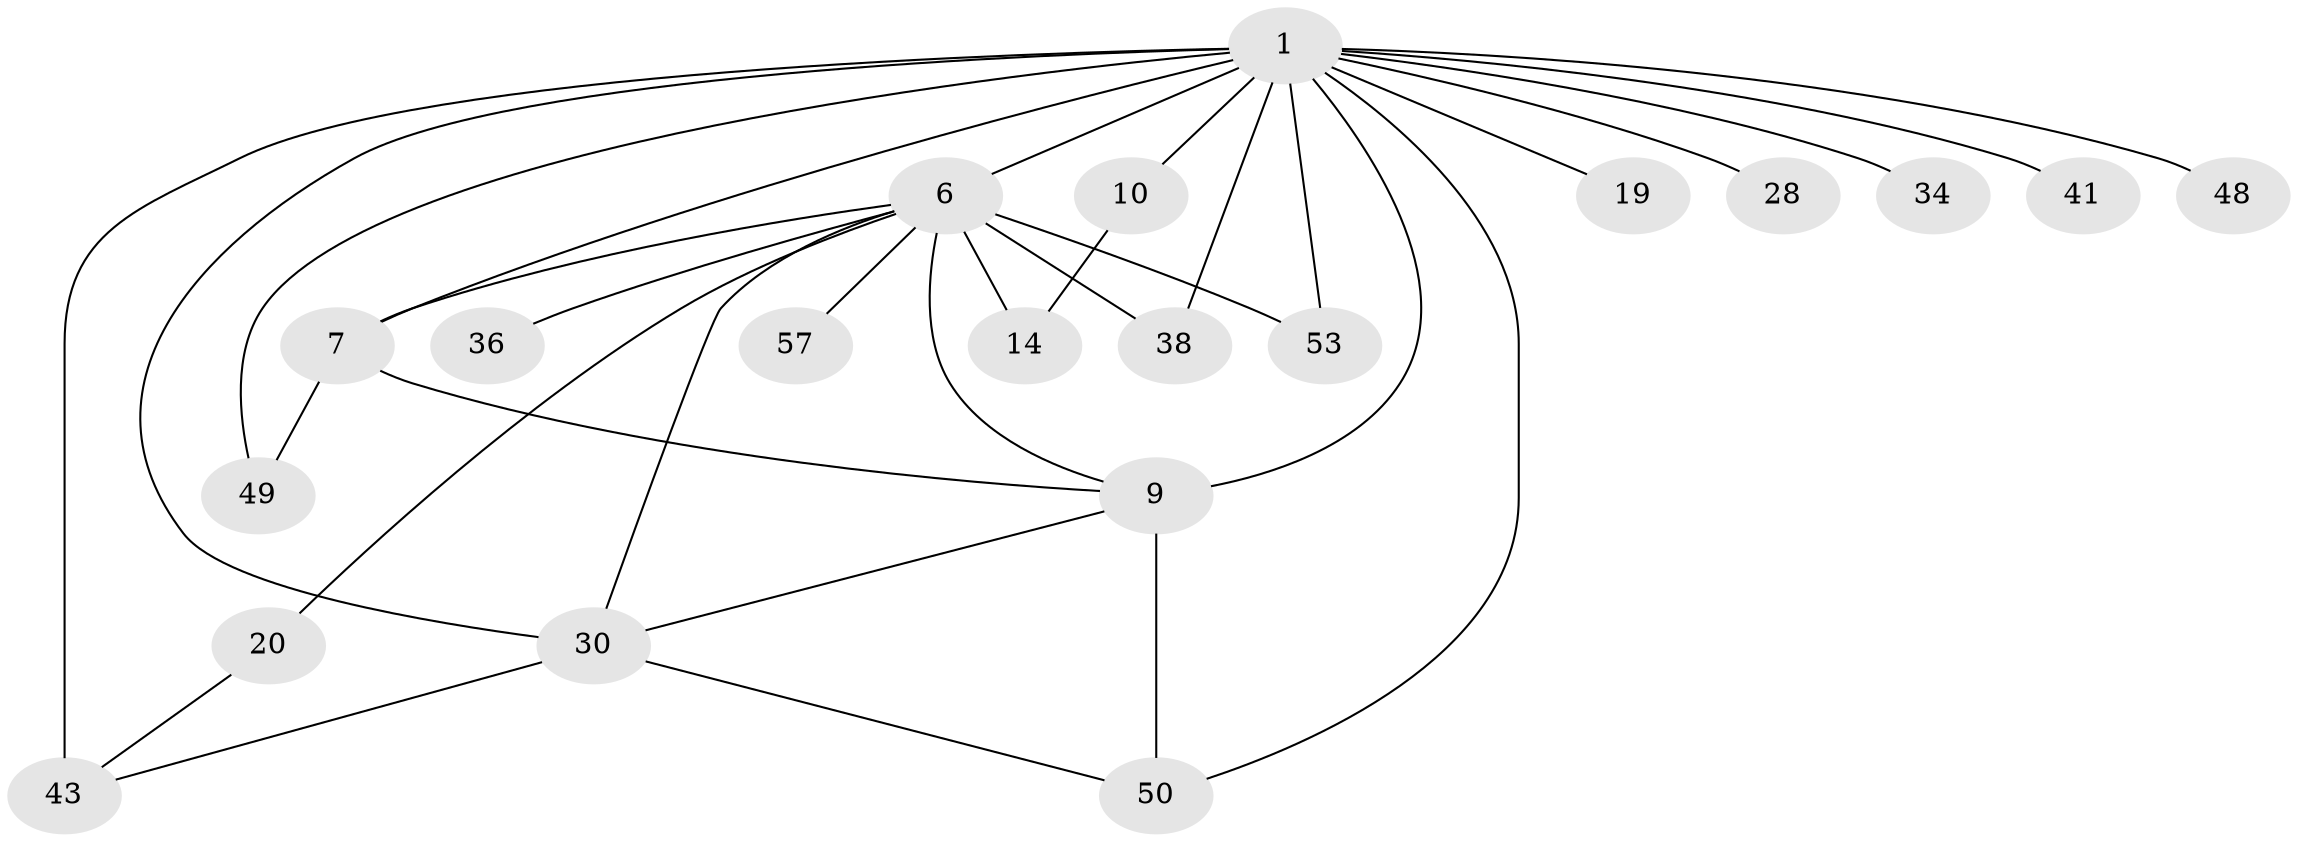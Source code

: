 // original degree distribution, {6: 0.014705882352941176, 10: 0.029411764705882353, 7: 0.014705882352941176, 4: 0.16176470588235295, 9: 0.014705882352941176, 3: 0.19117647058823528, 1: 0.19117647058823528, 2: 0.35294117647058826, 5: 0.029411764705882353}
// Generated by graph-tools (version 1.1) at 2025/16/03/04/25 18:16:59]
// undirected, 20 vertices, 32 edges
graph export_dot {
graph [start="1"]
  node [color=gray90,style=filled];
  1 [super="+3+2+31"];
  6 [super="+12+15+18"];
  7 [super="+17+33"];
  9 [super="+16+26"];
  10 [super="+37"];
  14 [super="+63"];
  19 [super="+29"];
  20;
  28 [super="+40"];
  30 [super="+45"];
  34;
  36;
  38 [super="+64"];
  41;
  43 [super="+44"];
  48 [super="+61"];
  49 [super="+59"];
  50;
  53;
  57;
  1 -- 9 [weight=4];
  1 -- 43 [weight=3];
  1 -- 53 [weight=3];
  1 -- 6 [weight=3];
  1 -- 10 [weight=2];
  1 -- 34;
  1 -- 38;
  1 -- 7;
  1 -- 41;
  1 -- 48 [weight=2];
  1 -- 49 [weight=3];
  1 -- 50;
  1 -- 19 [weight=2];
  1 -- 28;
  1 -- 30 [weight=2];
  6 -- 36;
  6 -- 38;
  6 -- 14;
  6 -- 20;
  6 -- 53;
  6 -- 30;
  6 -- 7;
  6 -- 9;
  6 -- 57;
  7 -- 9 [weight=2];
  7 -- 49;
  9 -- 50;
  9 -- 30;
  10 -- 14;
  20 -- 43;
  30 -- 50;
  30 -- 43;
}
